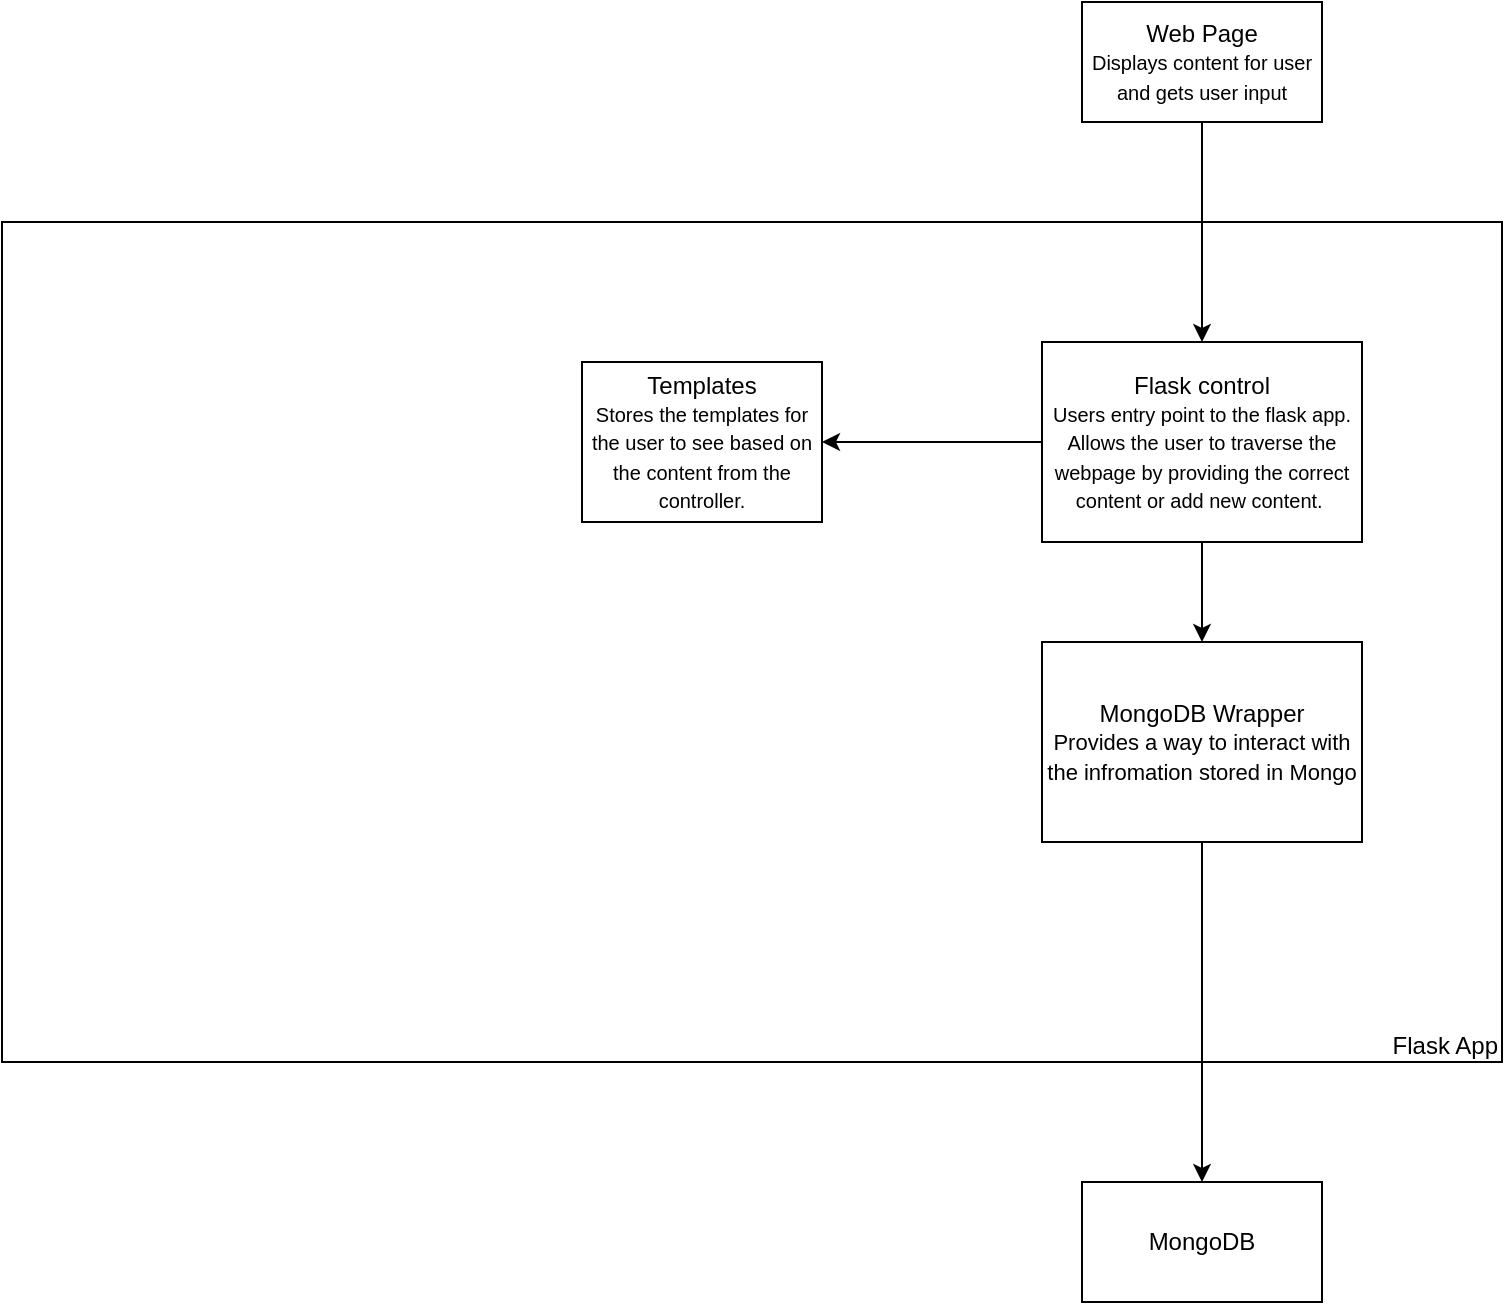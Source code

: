 <mxfile version="13.10.0" type="embed">
    <diagram id="c7U2CndOS7hLNHUmnm00" name="Page-1">
        <mxGraphModel dx="1555" dy="683" grid="1" gridSize="10" guides="1" tooltips="1" connect="1" arrows="1" fold="1" page="1" pageScale="1" pageWidth="850" pageHeight="1100" math="0" shadow="0">
            <root>
                <mxCell id="0"/>
                <mxCell id="1" parent="0"/>
                <mxCell id="3" value="Web Page&lt;br style=&quot;font-size: 11px&quot;&gt;&lt;font size=&quot;1&quot;&gt;Displays content for user and gets user input&lt;/font&gt;" style="rounded=0;whiteSpace=wrap;html=1;" parent="1" vertex="1">
                    <mxGeometry x="600" y="60" width="120" height="60" as="geometry"/>
                </mxCell>
                <mxCell id="4" value="&lt;br&gt;&lt;br&gt;&lt;br&gt;&lt;br&gt;&lt;br&gt;&lt;br&gt;&lt;br&gt;&lt;br&gt;&lt;br&gt;&lt;br&gt;&lt;br&gt;&lt;br&gt;&lt;br&gt;&lt;br&gt;&lt;br&gt;&lt;br&gt;&lt;br&gt;&lt;br&gt;&lt;br&gt;&lt;br&gt;&lt;br&gt;&lt;br&gt;&lt;br&gt;&lt;br&gt;&lt;br&gt;&lt;br&gt;&lt;br&gt;&lt;br&gt;Flask App" style="rounded=0;whiteSpace=wrap;html=1;align=right;" parent="1" vertex="1">
                    <mxGeometry x="60" y="170" width="750" height="420" as="geometry"/>
                </mxCell>
                <mxCell id="12" style="edgeStyle=orthogonalEdgeStyle;rounded=0;orthogonalLoop=1;jettySize=auto;html=1;entryX=0.5;entryY=0;entryDx=0;entryDy=0;" parent="1" source="5" target="11" edge="1">
                    <mxGeometry relative="1" as="geometry"/>
                </mxCell>
                <mxCell id="16" style="edgeStyle=orthogonalEdgeStyle;rounded=0;orthogonalLoop=1;jettySize=auto;html=1;exitX=0;exitY=0.5;exitDx=0;exitDy=0;entryX=1;entryY=0.5;entryDx=0;entryDy=0;" parent="1" source="5" target="10" edge="1">
                    <mxGeometry relative="1" as="geometry"/>
                </mxCell>
                <mxCell id="5" value="Flask control&lt;br style=&quot;font-size: 11px&quot;&gt;&lt;font size=&quot;1&quot;&gt;Users entry point to the flask app. Allows the user to traverse the webpage by providing the correct content or add new content.&amp;nbsp;&lt;/font&gt;" style="rounded=0;whiteSpace=wrap;html=1;" parent="1" vertex="1">
                    <mxGeometry x="580" y="230" width="160" height="100" as="geometry"/>
                </mxCell>
                <mxCell id="9" value="" style="edgeStyle=orthogonalEdgeStyle;rounded=0;orthogonalLoop=1;jettySize=auto;html=1;" parent="1" source="3" target="5" edge="1">
                    <mxGeometry relative="1" as="geometry"/>
                </mxCell>
                <mxCell id="10" value="Templates&lt;br style=&quot;font-size: 11px&quot;&gt;&lt;font size=&quot;1&quot;&gt;Stores the templates for the user to see based on the content from the controller.&lt;/font&gt;" style="rounded=0;whiteSpace=wrap;html=1;" parent="1" vertex="1">
                    <mxGeometry x="350" y="240" width="120" height="80" as="geometry"/>
                </mxCell>
                <mxCell id="14" style="edgeStyle=orthogonalEdgeStyle;rounded=0;orthogonalLoop=1;jettySize=auto;html=1;entryX=0.5;entryY=0;entryDx=0;entryDy=0;" parent="1" source="11" target="13" edge="1">
                    <mxGeometry relative="1" as="geometry"/>
                </mxCell>
                <mxCell id="11" value="MongoDB Wrapper&lt;br style=&quot;font-size: 11px&quot;&gt;&lt;font style=&quot;font-size: 11px&quot;&gt;Provides a way to interact with the infromation stored in Mongo&lt;br&gt;&lt;/font&gt;" style="rounded=0;whiteSpace=wrap;html=1;" parent="1" vertex="1">
                    <mxGeometry x="580" y="380" width="160" height="100" as="geometry"/>
                </mxCell>
                <mxCell id="13" value="MongoDB" style="rounded=0;whiteSpace=wrap;html=1;" parent="1" vertex="1">
                    <mxGeometry x="600" y="650" width="120" height="60" as="geometry"/>
                </mxCell>
            </root>
        </mxGraphModel>
    </diagram>
</mxfile>